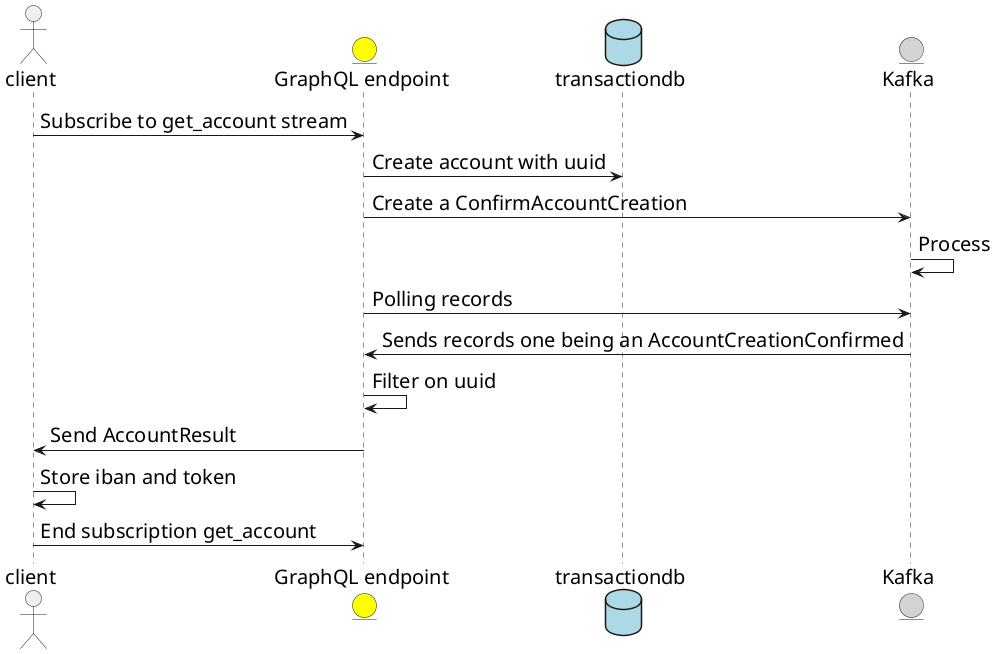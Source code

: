 @startuml
skinparam defaultFontName Arial
skinparam defaultFontSize 20

actor client as cl #EFEFF3
entity "GraphQL endpoint" as ge #Yellow
database transactiondb as pgt #LightBlue
entity "Kafka" as ka #LightGrey

cl -> ge : Subscribe to get_account stream
ge -> pgt : Create account with uuid
ge -> ka : Create a ConfirmAccountCreation
ka -> ka : Process
ge -> ka : Polling records
ka -> ge : Sends records one being an AccountCreationConfirmed
ge -> ge : Filter on uuid
ge -> cl : Send AccountResult
cl -> cl : Store iban and token
cl -> ge : End subscription get_account

@enduml